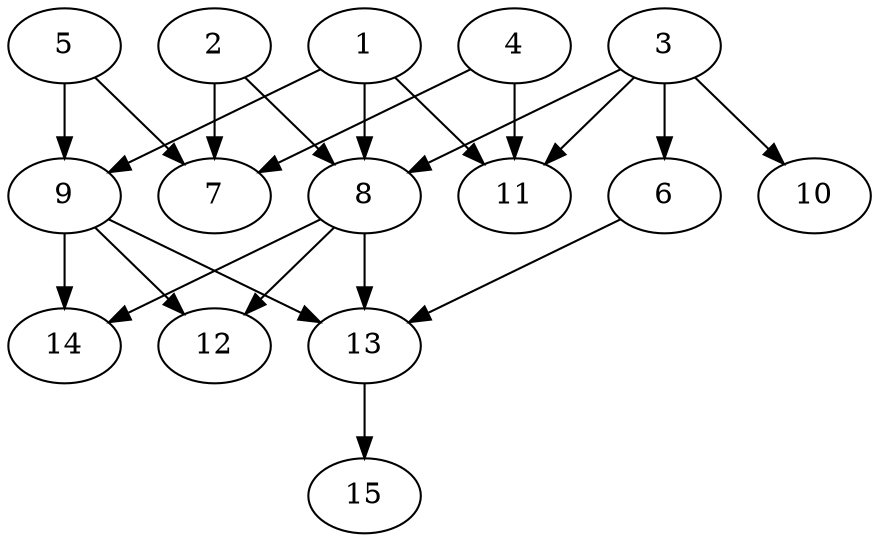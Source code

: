 // DAG automatically generated by daggen at Tue Aug  6 16:26:17 2019
// ./daggen --dot -n 15 --ccr 0.4 --fat 0.6 --regular 0.5 --density 0.8 --mindata 5242880 --maxdata 52428800 
digraph G {
  1 [size="113664000", alpha="0.17", expect_size="45465600"] 
  1 -> 8 [size ="45465600"]
  1 -> 9 [size ="45465600"]
  1 -> 11 [size ="45465600"]
  2 [size="87516160", alpha="0.03", expect_size="35006464"] 
  2 -> 7 [size ="35006464"]
  2 -> 8 [size ="35006464"]
  3 [size="83379200", alpha="0.15", expect_size="33351680"] 
  3 -> 6 [size ="33351680"]
  3 -> 8 [size ="33351680"]
  3 -> 10 [size ="33351680"]
  3 -> 11 [size ="33351680"]
  4 [size="94873600", alpha="0.04", expect_size="37949440"] 
  4 -> 7 [size ="37949440"]
  4 -> 11 [size ="37949440"]
  5 [size="48171520", alpha="0.10", expect_size="19268608"] 
  5 -> 7 [size ="19268608"]
  5 -> 9 [size ="19268608"]
  6 [size="90593280", alpha="0.11", expect_size="36237312"] 
  6 -> 13 [size ="36237312"]
  7 [size="41095680", alpha="0.19", expect_size="16438272"] 
  8 [size="54167040", alpha="0.18", expect_size="21666816"] 
  8 -> 12 [size ="21666816"]
  8 -> 13 [size ="21666816"]
  8 -> 14 [size ="21666816"]
  9 [size="18844160", alpha="0.05", expect_size="7537664"] 
  9 -> 12 [size ="7537664"]
  9 -> 13 [size ="7537664"]
  9 -> 14 [size ="7537664"]
  10 [size="100108800", alpha="0.10", expect_size="40043520"] 
  11 [size="72691200", alpha="0.18", expect_size="29076480"] 
  12 [size="54192640", alpha="0.09", expect_size="21677056"] 
  13 [size="73369600", alpha="0.06", expect_size="29347840"] 
  13 -> 15 [size ="29347840"]
  14 [size="44357120", alpha="0.05", expect_size="17742848"] 
  15 [size="66908160", alpha="0.20", expect_size="26763264"] 
}
